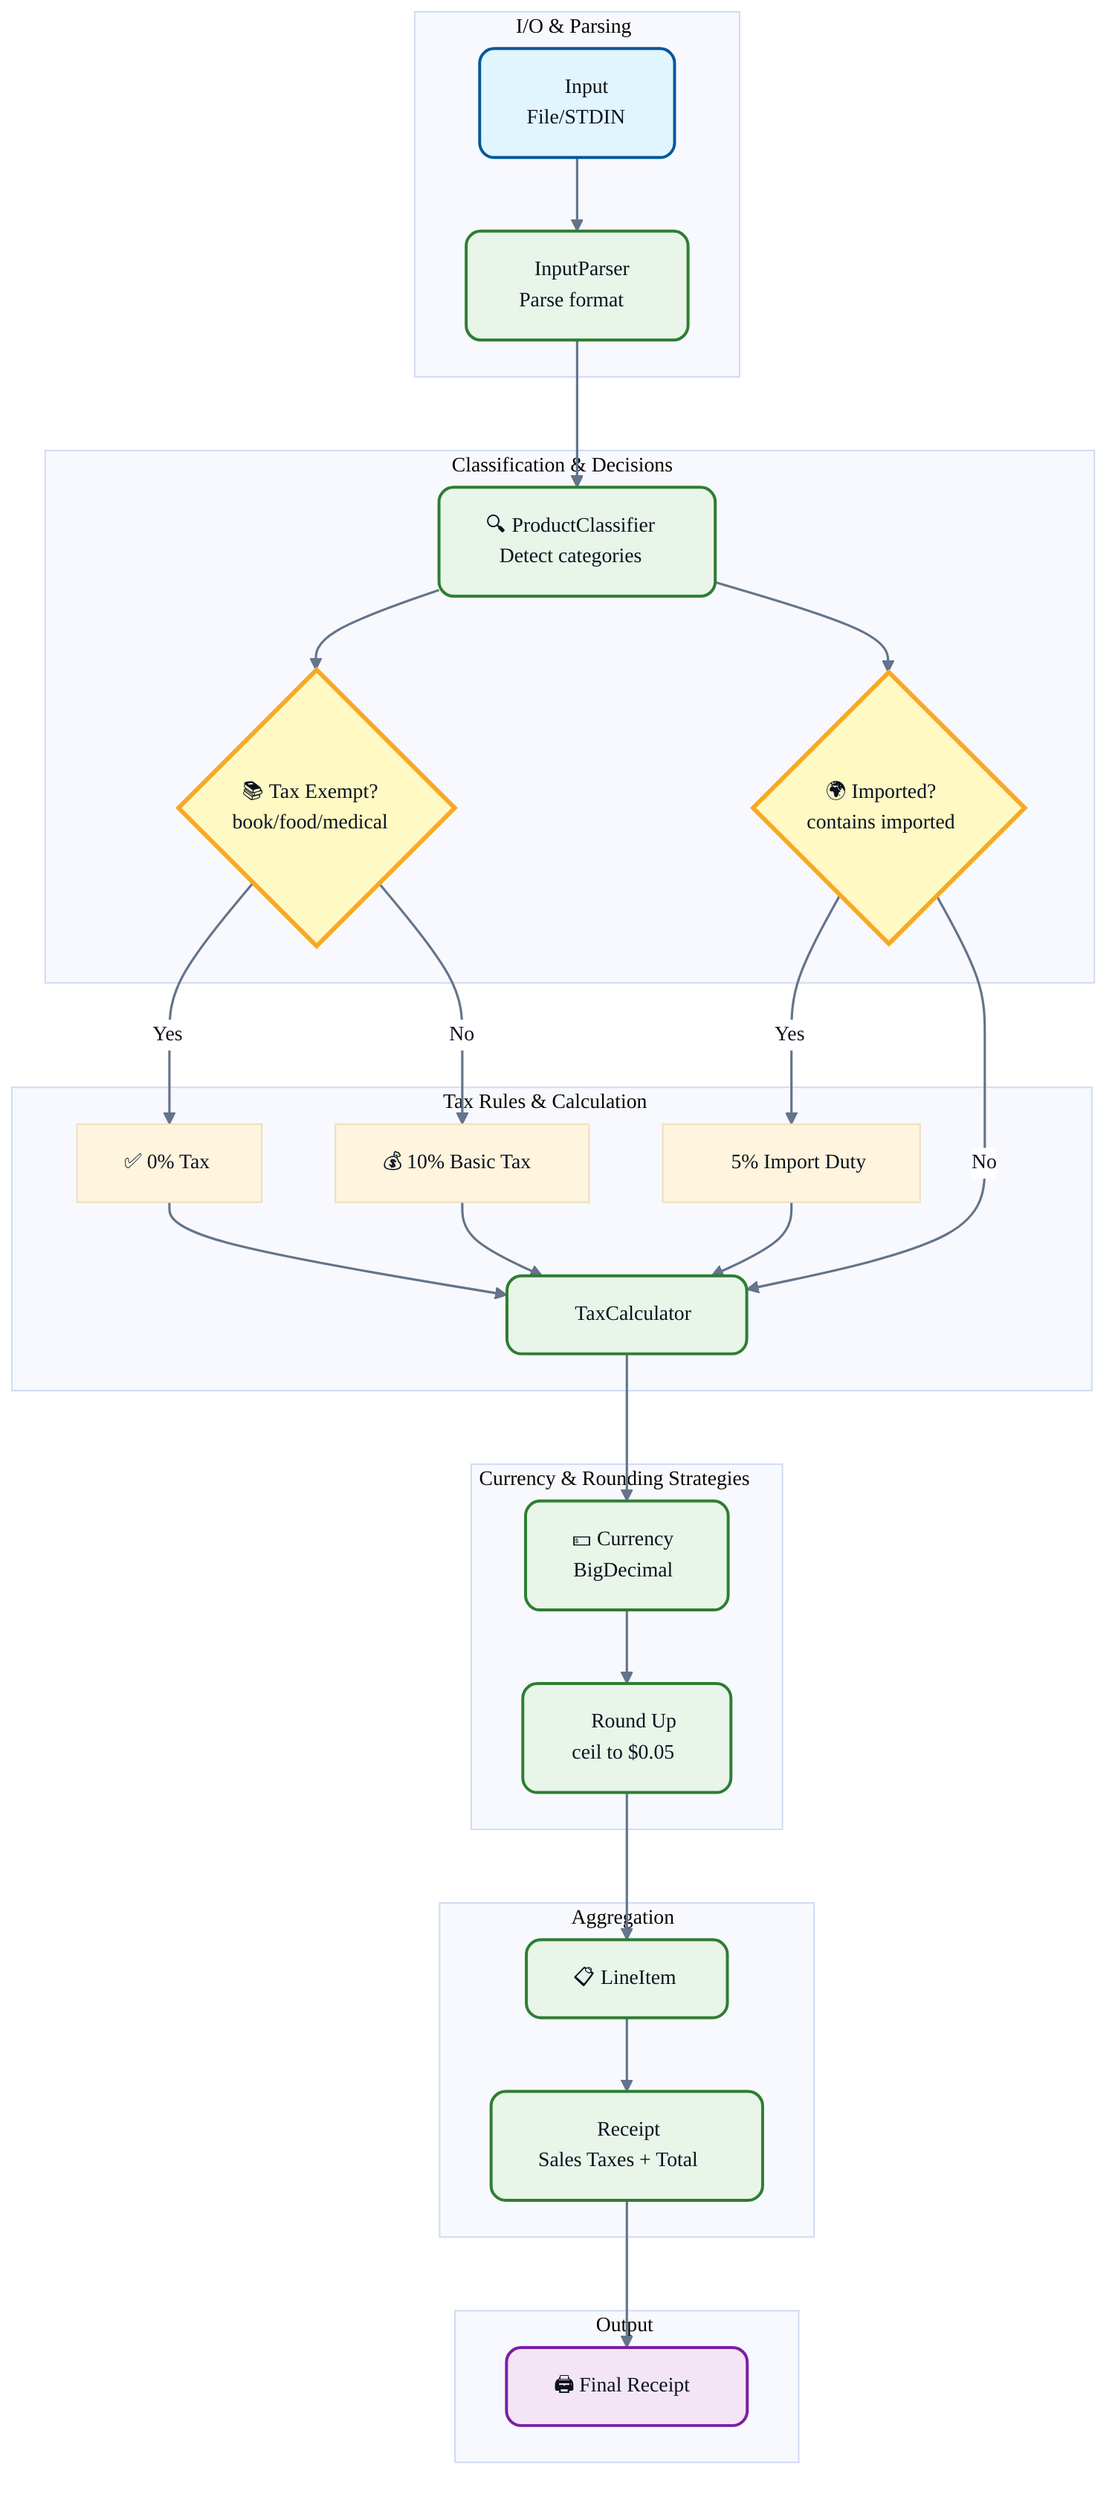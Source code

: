 %%{init: {
  "theme": "base",
  "flowchart": { "curve": "basis", "htmlLabels": true, "padding": 16, "wrap": true },
  "themeVariables": {
    "fontFamily": "Inter, Segoe UI, Roboto, Arial, sans-serif",
    "primaryTextColor": "#0b1220",
    "nodeTextColor": "#0b1220",
    "lineColor": "#64748b",
    "edgeLabelBackground": "#ffffff",
    "fontSize": "14px",
    "graphPadding": 16,
    "nodeSpacing": 28,
    "rankSpacing": 48
  }
}}%%
flowchart 
  subgraph S1["I/O & Parsing"]
    direction LR
    Input[📄 Input<br/>File/STDIN] --> Parser[📝 InputParser<br/>Parse format]
  end

  subgraph S2["Classification & Decisions"]
    direction LR
    Parser --> Classifier[🔍 ProductClassifier<br/>Detect categories]
    Classifier --> Exempt{📚 Tax Exempt?<br/>book/food/medical}
    Classifier --> Import{🌍 Imported?<br/>contains imported}
  end

  subgraph S3["Tax Rules & Calculation"]
    direction LR
    Exempt -->|Yes| NoTax[✅ 0% Tax]
    Exempt -->|No| BasicTax[💰 10% Basic Tax]

    Import -->|Yes| ImportTax[🚢 5% Import Duty]
    Import -->|No| Calculator[🧮 TaxCalculator]

    NoTax --> Calculator
    BasicTax --> Calculator
    ImportTax --> Calculator
  end

  subgraph S4["Currency & Rounding Strategies"]
    direction LR
    Calculator --> Currency[💵 Currency<br/>BigDecimal]
    Currency --> Round[🔄 Round Up<br/>ceil to $0.05]
  end

  subgraph S5["Aggregation"]
    direction LR
    Round --> LineItem[📋 LineItem]
    LineItem --> Receipt[🧾 Receipt<br/>Sales Taxes + Total]
  end

  subgraph S6["Output"]
    direction LR
    Receipt --> Output[🖨️ Final Receipt]
  end

  classDef inputStyle fill:#e1f5fe,stroke:#01579b,stroke-width:2px,rx:10,ry:10
  classDef processStyle fill:#e8f5e8,stroke:#2e7d32,stroke-width:2px,rx:10,ry:10
  classDef decisionStyle fill:#fff9c4,stroke:#f9a825,stroke-width:3px,rx:10,ry:10
  classDef outputStyle fill:#f3e5f5,stroke:#7b1fa2,stroke-width:2px,rx:10,ry:10

  linkStyle default stroke:#64748b,stroke-width:1.6

  class Input inputStyle
  class Output outputStyle
  class Parser,Classifier,Calculator,Currency,Round,LineItem,Receipt processStyle
  class Exempt,Import decisionStyle